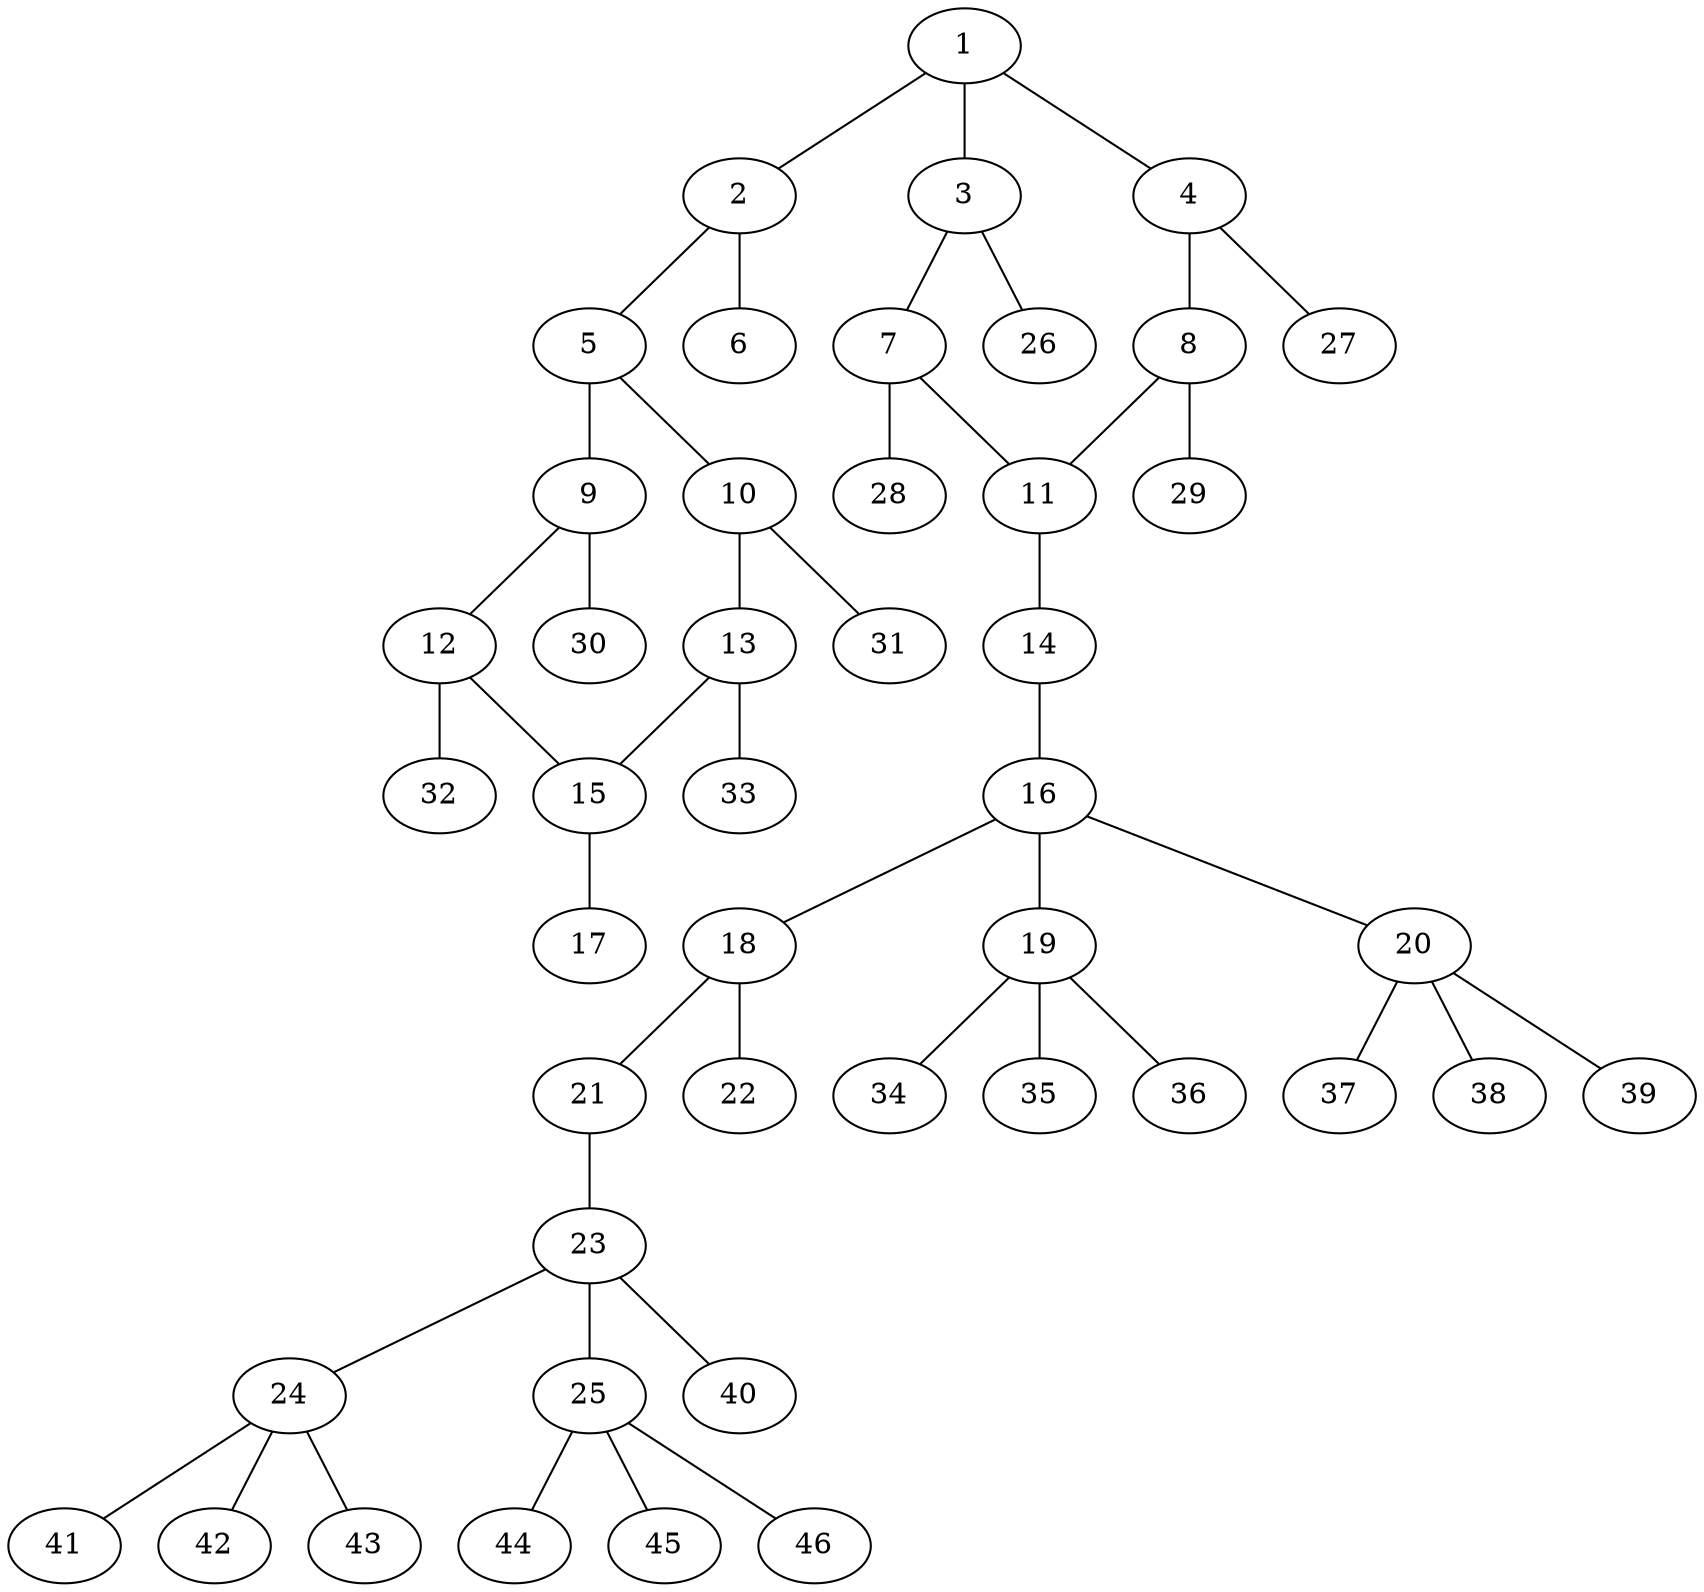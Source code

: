 graph molecule_2257 {
	1	 [chem=C];
	2	 [chem=C];
	1 -- 2	 [valence=1];
	3	 [chem=C];
	1 -- 3	 [valence=2];
	4	 [chem=C];
	1 -- 4	 [valence=1];
	5	 [chem=C];
	2 -- 5	 [valence=1];
	6	 [chem=O];
	2 -- 6	 [valence=2];
	7	 [chem=C];
	3 -- 7	 [valence=1];
	26	 [chem=H];
	3 -- 26	 [valence=1];
	8	 [chem=C];
	4 -- 8	 [valence=2];
	27	 [chem=H];
	4 -- 27	 [valence=1];
	9	 [chem=C];
	5 -- 9	 [valence=2];
	10	 [chem=C];
	5 -- 10	 [valence=1];
	11	 [chem=C];
	7 -- 11	 [valence=2];
	28	 [chem=H];
	7 -- 28	 [valence=1];
	8 -- 11	 [valence=1];
	29	 [chem=H];
	8 -- 29	 [valence=1];
	12	 [chem=C];
	9 -- 12	 [valence=1];
	30	 [chem=H];
	9 -- 30	 [valence=1];
	13	 [chem=C];
	10 -- 13	 [valence=2];
	31	 [chem=H];
	10 -- 31	 [valence=1];
	14	 [chem=O];
	11 -- 14	 [valence=1];
	15	 [chem=C];
	12 -- 15	 [valence=2];
	32	 [chem=H];
	12 -- 32	 [valence=1];
	13 -- 15	 [valence=1];
	33	 [chem=H];
	13 -- 33	 [valence=1];
	16	 [chem=C];
	14 -- 16	 [valence=1];
	17	 [chem=Cl];
	15 -- 17	 [valence=1];
	18	 [chem=C];
	16 -- 18	 [valence=1];
	19	 [chem=C];
	16 -- 19	 [valence=1];
	20	 [chem=C];
	16 -- 20	 [valence=1];
	21	 [chem=O];
	18 -- 21	 [valence=1];
	22	 [chem=O];
	18 -- 22	 [valence=2];
	34	 [chem=H];
	19 -- 34	 [valence=1];
	35	 [chem=H];
	19 -- 35	 [valence=1];
	36	 [chem=H];
	19 -- 36	 [valence=1];
	37	 [chem=H];
	20 -- 37	 [valence=1];
	38	 [chem=H];
	20 -- 38	 [valence=1];
	39	 [chem=H];
	20 -- 39	 [valence=1];
	23	 [chem=C];
	21 -- 23	 [valence=1];
	24	 [chem=C];
	23 -- 24	 [valence=1];
	25	 [chem=C];
	23 -- 25	 [valence=1];
	40	 [chem=H];
	23 -- 40	 [valence=1];
	41	 [chem=H];
	24 -- 41	 [valence=1];
	42	 [chem=H];
	24 -- 42	 [valence=1];
	43	 [chem=H];
	24 -- 43	 [valence=1];
	44	 [chem=H];
	25 -- 44	 [valence=1];
	45	 [chem=H];
	25 -- 45	 [valence=1];
	46	 [chem=H];
	25 -- 46	 [valence=1];
}

